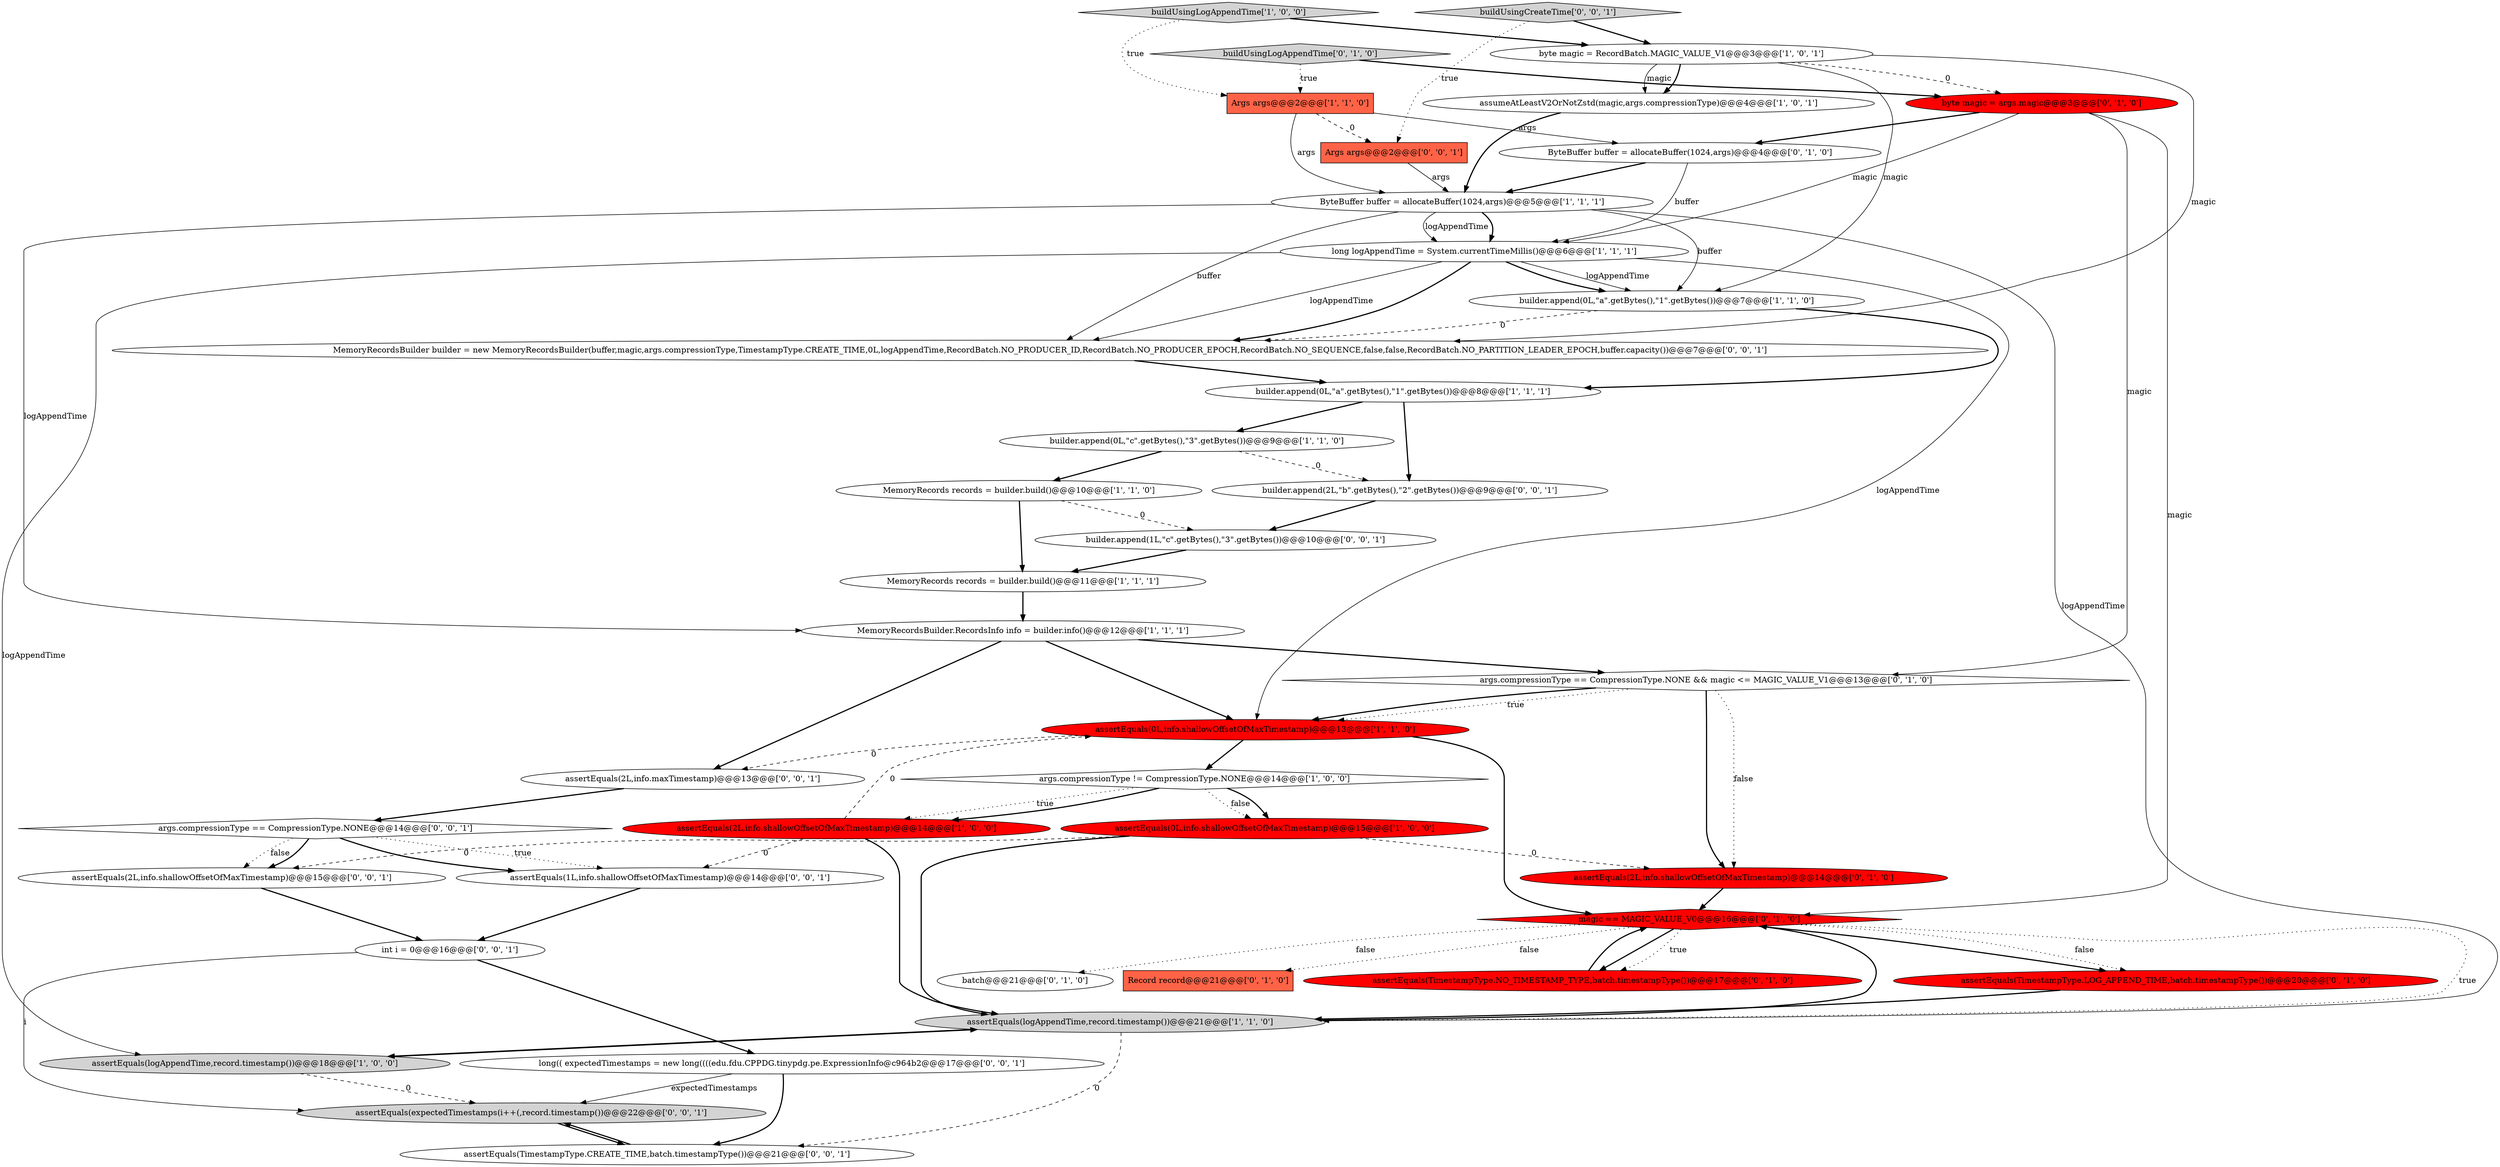 digraph {
15 [style = filled, label = "assertEquals(0L,info.shallowOffsetOfMaxTimestamp)@@@13@@@['1', '1', '0']", fillcolor = red, shape = ellipse image = "AAA1AAABBB1BBB"];
4 [style = filled, label = "long logAppendTime = System.currentTimeMillis()@@@6@@@['1', '1', '1']", fillcolor = white, shape = ellipse image = "AAA0AAABBB1BBB"];
38 [style = filled, label = "assertEquals(expectedTimestamps(i++(,record.timestamp())@@@22@@@['0', '0', '1']", fillcolor = lightgray, shape = ellipse image = "AAA0AAABBB3BBB"];
23 [style = filled, label = "assertEquals(TimestampType.LOG_APPEND_TIME,batch.timestampType())@@@20@@@['0', '1', '0']", fillcolor = red, shape = ellipse image = "AAA1AAABBB2BBB"];
11 [style = filled, label = "buildUsingLogAppendTime['1', '0', '0']", fillcolor = lightgray, shape = diamond image = "AAA0AAABBB1BBB"];
35 [style = filled, label = "MemoryRecordsBuilder builder = new MemoryRecordsBuilder(buffer,magic,args.compressionType,TimestampType.CREATE_TIME,0L,logAppendTime,RecordBatch.NO_PRODUCER_ID,RecordBatch.NO_PRODUCER_EPOCH,RecordBatch.NO_SEQUENCE,false,false,RecordBatch.NO_PARTITION_LEADER_EPOCH,buffer.capacity())@@@7@@@['0', '0', '1']", fillcolor = white, shape = ellipse image = "AAA0AAABBB3BBB"];
3 [style = filled, label = "ByteBuffer buffer = allocateBuffer(1024,args)@@@5@@@['1', '1', '1']", fillcolor = white, shape = ellipse image = "AAA0AAABBB1BBB"];
2 [style = filled, label = "builder.append(0L,\"a\".getBytes(),\"1\".getBytes())@@@8@@@['1', '1', '1']", fillcolor = white, shape = ellipse image = "AAA0AAABBB1BBB"];
20 [style = filled, label = "ByteBuffer buffer = allocateBuffer(1024,args)@@@4@@@['0', '1', '0']", fillcolor = white, shape = ellipse image = "AAA0AAABBB2BBB"];
14 [style = filled, label = "builder.append(0L,\"c\".getBytes(),\"3\".getBytes())@@@9@@@['1', '1', '0']", fillcolor = white, shape = ellipse image = "AAA0AAABBB1BBB"];
34 [style = filled, label = "assertEquals(2L,info.maxTimestamp)@@@13@@@['0', '0', '1']", fillcolor = white, shape = ellipse image = "AAA0AAABBB3BBB"];
25 [style = filled, label = "magic == MAGIC_VALUE_V0@@@16@@@['0', '1', '0']", fillcolor = red, shape = diamond image = "AAA1AAABBB2BBB"];
31 [style = filled, label = "int i = 0@@@16@@@['0', '0', '1']", fillcolor = white, shape = ellipse image = "AAA0AAABBB3BBB"];
6 [style = filled, label = "assertEquals(logAppendTime,record.timestamp())@@@18@@@['1', '0', '0']", fillcolor = lightgray, shape = ellipse image = "AAA0AAABBB1BBB"];
22 [style = filled, label = "buildUsingLogAppendTime['0', '1', '0']", fillcolor = lightgray, shape = diamond image = "AAA0AAABBB2BBB"];
7 [style = filled, label = "assertEquals(0L,info.shallowOffsetOfMaxTimestamp)@@@15@@@['1', '0', '0']", fillcolor = red, shape = ellipse image = "AAA1AAABBB1BBB"];
1 [style = filled, label = "args.compressionType != CompressionType.NONE@@@14@@@['1', '0', '0']", fillcolor = white, shape = diamond image = "AAA0AAABBB1BBB"];
5 [style = filled, label = "Args args@@@2@@@['1', '1', '0']", fillcolor = tomato, shape = box image = "AAA0AAABBB1BBB"];
26 [style = filled, label = "batch@@@21@@@['0', '1', '0']", fillcolor = white, shape = ellipse image = "AAA0AAABBB2BBB"];
27 [style = filled, label = "assertEquals(2L,info.shallowOffsetOfMaxTimestamp)@@@14@@@['0', '1', '0']", fillcolor = red, shape = ellipse image = "AAA1AAABBB2BBB"];
9 [style = filled, label = "assumeAtLeastV2OrNotZstd(magic,args.compressionType)@@@4@@@['1', '0', '1']", fillcolor = white, shape = ellipse image = "AAA0AAABBB1BBB"];
10 [style = filled, label = "MemoryRecords records = builder.build()@@@11@@@['1', '1', '1']", fillcolor = white, shape = ellipse image = "AAA0AAABBB1BBB"];
24 [style = filled, label = "Record record@@@21@@@['0', '1', '0']", fillcolor = tomato, shape = box image = "AAA0AAABBB2BBB"];
33 [style = filled, label = "builder.append(2L,\"b\".getBytes(),\"2\".getBytes())@@@9@@@['0', '0', '1']", fillcolor = white, shape = ellipse image = "AAA0AAABBB3BBB"];
37 [style = filled, label = "buildUsingCreateTime['0', '0', '1']", fillcolor = lightgray, shape = diamond image = "AAA0AAABBB3BBB"];
30 [style = filled, label = "long(( expectedTimestamps = new long((((edu.fdu.CPPDG.tinypdg.pe.ExpressionInfo@c964b2@@@17@@@['0', '0', '1']", fillcolor = white, shape = ellipse image = "AAA0AAABBB3BBB"];
40 [style = filled, label = "assertEquals(1L,info.shallowOffsetOfMaxTimestamp)@@@14@@@['0', '0', '1']", fillcolor = white, shape = ellipse image = "AAA0AAABBB3BBB"];
29 [style = filled, label = "assertEquals(TimestampType.CREATE_TIME,batch.timestampType())@@@21@@@['0', '0', '1']", fillcolor = white, shape = ellipse image = "AAA0AAABBB3BBB"];
0 [style = filled, label = "byte magic = RecordBatch.MAGIC_VALUE_V1@@@3@@@['1', '0', '1']", fillcolor = white, shape = ellipse image = "AAA0AAABBB1BBB"];
17 [style = filled, label = "MemoryRecordsBuilder.RecordsInfo info = builder.info()@@@12@@@['1', '1', '1']", fillcolor = white, shape = ellipse image = "AAA0AAABBB1BBB"];
32 [style = filled, label = "assertEquals(2L,info.shallowOffsetOfMaxTimestamp)@@@15@@@['0', '0', '1']", fillcolor = white, shape = ellipse image = "AAA0AAABBB3BBB"];
8 [style = filled, label = "assertEquals(2L,info.shallowOffsetOfMaxTimestamp)@@@14@@@['1', '0', '0']", fillcolor = red, shape = ellipse image = "AAA1AAABBB1BBB"];
39 [style = filled, label = "Args args@@@2@@@['0', '0', '1']", fillcolor = tomato, shape = box image = "AAA0AAABBB3BBB"];
28 [style = filled, label = "args.compressionType == CompressionType.NONE@@@14@@@['0', '0', '1']", fillcolor = white, shape = diamond image = "AAA0AAABBB3BBB"];
13 [style = filled, label = "assertEquals(logAppendTime,record.timestamp())@@@21@@@['1', '1', '0']", fillcolor = lightgray, shape = ellipse image = "AAA0AAABBB1BBB"];
19 [style = filled, label = "assertEquals(TimestampType.NO_TIMESTAMP_TYPE,batch.timestampType())@@@17@@@['0', '1', '0']", fillcolor = red, shape = ellipse image = "AAA1AAABBB2BBB"];
21 [style = filled, label = "args.compressionType == CompressionType.NONE && magic <= MAGIC_VALUE_V1@@@13@@@['0', '1', '0']", fillcolor = white, shape = diamond image = "AAA0AAABBB2BBB"];
36 [style = filled, label = "builder.append(1L,\"c\".getBytes(),\"3\".getBytes())@@@10@@@['0', '0', '1']", fillcolor = white, shape = ellipse image = "AAA0AAABBB3BBB"];
12 [style = filled, label = "MemoryRecords records = builder.build()@@@10@@@['1', '1', '0']", fillcolor = white, shape = ellipse image = "AAA0AAABBB1BBB"];
18 [style = filled, label = "byte magic = args.magic@@@3@@@['0', '1', '0']", fillcolor = red, shape = ellipse image = "AAA1AAABBB2BBB"];
16 [style = filled, label = "builder.append(0L,\"a\".getBytes(),\"1\".getBytes())@@@7@@@['1', '1', '0']", fillcolor = white, shape = ellipse image = "AAA0AAABBB1BBB"];
37->0 [style = bold, label=""];
4->35 [style = solid, label="logAppendTime"];
21->15 [style = dotted, label="true"];
15->25 [style = bold, label=""];
16->35 [style = dashed, label="0"];
21->15 [style = bold, label=""];
6->38 [style = dashed, label="0"];
10->17 [style = bold, label=""];
3->4 [style = bold, label=""];
3->4 [style = solid, label="logAppendTime"];
30->29 [style = bold, label=""];
5->3 [style = solid, label="args"];
5->20 [style = solid, label="args"];
12->10 [style = bold, label=""];
23->13 [style = bold, label=""];
2->14 [style = bold, label=""];
31->30 [style = bold, label=""];
25->19 [style = bold, label=""];
40->31 [style = bold, label=""];
25->19 [style = dotted, label="true"];
17->21 [style = bold, label=""];
27->25 [style = bold, label=""];
4->16 [style = bold, label=""];
25->24 [style = dotted, label="false"];
13->25 [style = bold, label=""];
3->16 [style = solid, label="buffer"];
15->34 [style = dashed, label="0"];
39->3 [style = solid, label="args"];
3->13 [style = solid, label="logAppendTime"];
1->7 [style = dotted, label="false"];
13->29 [style = dashed, label="0"];
11->5 [style = dotted, label="true"];
5->39 [style = dashed, label="0"];
20->3 [style = bold, label=""];
14->33 [style = dashed, label="0"];
19->25 [style = bold, label=""];
3->35 [style = solid, label="buffer"];
18->20 [style = bold, label=""];
17->34 [style = bold, label=""];
22->18 [style = bold, label=""];
25->26 [style = dotted, label="false"];
33->36 [style = bold, label=""];
17->15 [style = bold, label=""];
1->8 [style = dotted, label="true"];
18->4 [style = solid, label="magic"];
2->33 [style = bold, label=""];
29->38 [style = bold, label=""];
32->31 [style = bold, label=""];
3->17 [style = solid, label="logAppendTime"];
4->15 [style = solid, label="logAppendTime"];
8->40 [style = dashed, label="0"];
1->8 [style = bold, label=""];
21->27 [style = bold, label=""];
35->2 [style = bold, label=""];
21->27 [style = dotted, label="false"];
31->38 [style = solid, label="i"];
20->4 [style = solid, label="buffer"];
25->13 [style = dotted, label="true"];
1->7 [style = bold, label=""];
28->32 [style = dotted, label="false"];
18->25 [style = solid, label="magic"];
28->32 [style = bold, label=""];
22->5 [style = dotted, label="true"];
34->28 [style = bold, label=""];
4->6 [style = solid, label="logAppendTime"];
18->21 [style = solid, label="magic"];
6->13 [style = bold, label=""];
9->3 [style = bold, label=""];
7->32 [style = dashed, label="0"];
13->6 [style = bold, label=""];
0->35 [style = solid, label="magic"];
8->13 [style = bold, label=""];
36->10 [style = bold, label=""];
15->1 [style = bold, label=""];
7->13 [style = bold, label=""];
4->35 [style = bold, label=""];
0->9 [style = bold, label=""];
28->40 [style = bold, label=""];
25->23 [style = bold, label=""];
38->29 [style = bold, label=""];
8->15 [style = dashed, label="0"];
30->38 [style = solid, label="expectedTimestamps"];
16->2 [style = bold, label=""];
7->27 [style = dashed, label="0"];
11->0 [style = bold, label=""];
0->9 [style = solid, label="magic"];
0->16 [style = solid, label="magic"];
12->36 [style = dashed, label="0"];
37->39 [style = dotted, label="true"];
14->12 [style = bold, label=""];
4->16 [style = solid, label="logAppendTime"];
0->18 [style = dashed, label="0"];
25->23 [style = dotted, label="false"];
28->40 [style = dotted, label="true"];
}

